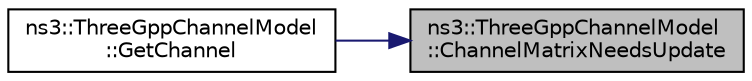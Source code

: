 digraph "ns3::ThreeGppChannelModel::ChannelMatrixNeedsUpdate"
{
 // LATEX_PDF_SIZE
  edge [fontname="Helvetica",fontsize="10",labelfontname="Helvetica",labelfontsize="10"];
  node [fontname="Helvetica",fontsize="10",shape=record];
  rankdir="RL";
  Node1 [label="ns3::ThreeGppChannelModel\l::ChannelMatrixNeedsUpdate",height=0.2,width=0.4,color="black", fillcolor="grey75", style="filled", fontcolor="black",tooltip="Check if the channel matrix has to be updated."];
  Node1 -> Node2 [dir="back",color="midnightblue",fontsize="10",style="solid",fontname="Helvetica"];
  Node2 [label="ns3::ThreeGppChannelModel\l::GetChannel",height=0.2,width=0.4,color="black", fillcolor="white", style="filled",URL="$classns3_1_1_three_gpp_channel_model.html#a5a406c78416046c228d628935b8ef0f8",tooltip="Looks for the channel matrix associated to the aMob and bMob pair in m_channelMap."];
}

